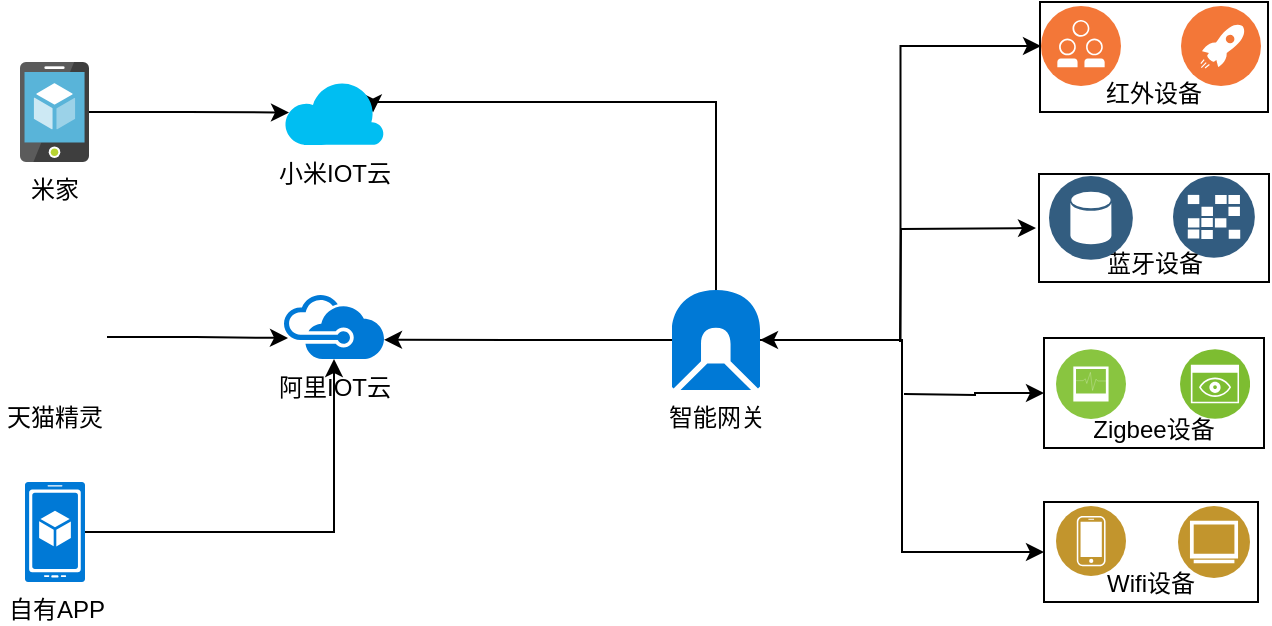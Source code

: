 <mxfile version="10.6.0" type="github"><diagram id="4iBj0gvIjweNAFqqKdLr" name="Page-1"><mxGraphModel dx="1394" dy="796" grid="1" gridSize="10" guides="1" tooltips="1" connect="1" arrows="1" fold="1" page="1" pageScale="1" pageWidth="1169" pageHeight="1654" math="0" shadow="0"><root><mxCell id="0"/><mxCell id="1" parent="0"/><mxCell id="-TRSj0vxlb3bjH_GF-LT-20" style="edgeStyle=orthogonalEdgeStyle;rounded=0;orthogonalLoop=1;jettySize=auto;html=1;exitX=0;exitY=0.5;exitDx=0;exitDy=0;exitPerimeter=0;entryX=1;entryY=0.7;entryDx=0;entryDy=0;entryPerimeter=0;" parent="1" source="-TRSj0vxlb3bjH_GF-LT-1" target="-TRSj0vxlb3bjH_GF-LT-6" edge="1"><mxGeometry relative="1" as="geometry"/></mxCell><mxCell id="-TRSj0vxlb3bjH_GF-LT-21" style="rounded=0;orthogonalLoop=1;jettySize=auto;html=1;exitX=0.5;exitY=0;exitDx=0;exitDy=0;exitPerimeter=0;entryX=0.89;entryY=0.5;entryDx=0;entryDy=0;entryPerimeter=0;edgeStyle=orthogonalEdgeStyle;" parent="1" source="-TRSj0vxlb3bjH_GF-LT-1" target="-TRSj0vxlb3bjH_GF-LT-7" edge="1"><mxGeometry relative="1" as="geometry"><Array as="points"><mxPoint x="606" y="210"/><mxPoint x="435" y="210"/></Array></mxGeometry></mxCell><mxCell id="-TRSj0vxlb3bjH_GF-LT-39" style="edgeStyle=orthogonalEdgeStyle;rounded=0;orthogonalLoop=1;jettySize=auto;html=1;exitX=1;exitY=0.5;exitDx=0;exitDy=0;exitPerimeter=0;entryX=0;entryY=0.5;entryDx=0;entryDy=0;" parent="1" source="-TRSj0vxlb3bjH_GF-LT-1" target="-TRSj0vxlb3bjH_GF-LT-32" edge="1"><mxGeometry relative="1" as="geometry"/></mxCell><mxCell id="-TRSj0vxlb3bjH_GF-LT-1" value="智能网关" style="shadow=0;dashed=0;html=1;strokeColor=none;labelPosition=center;verticalLabelPosition=bottom;verticalAlign=top;align=center;shape=mxgraph.mscae.cloud.gateway;fillColor=#0079D6;" parent="1" vertex="1"><mxGeometry x="584" y="304" width="44" height="50" as="geometry"/></mxCell><mxCell id="-TRSj0vxlb3bjH_GF-LT-17" style="edgeStyle=orthogonalEdgeStyle;rounded=0;orthogonalLoop=1;jettySize=auto;html=1;exitX=1;exitY=0.5;exitDx=0;exitDy=0;exitPerimeter=0;" parent="1" source="-TRSj0vxlb3bjH_GF-LT-3" target="-TRSj0vxlb3bjH_GF-LT-6" edge="1"><mxGeometry relative="1" as="geometry"/></mxCell><mxCell id="-TRSj0vxlb3bjH_GF-LT-3" value="自有APP" style="shadow=0;dashed=0;html=1;strokeColor=none;labelPosition=center;verticalLabelPosition=bottom;verticalAlign=top;align=center;shape=mxgraph.mscae.cloud.mobile_app;fillColor=#0079D6;" parent="1" vertex="1"><mxGeometry x="260.5" y="400" width="30" height="50" as="geometry"/></mxCell><mxCell id="-TRSj0vxlb3bjH_GF-LT-19" style="edgeStyle=orthogonalEdgeStyle;rounded=0;orthogonalLoop=1;jettySize=auto;html=1;entryX=0.05;entryY=0.5;entryDx=0;entryDy=0;entryPerimeter=0;" parent="1" source="-TRSj0vxlb3bjH_GF-LT-4" target="-TRSj0vxlb3bjH_GF-LT-7" edge="1"><mxGeometry relative="1" as="geometry"/></mxCell><mxCell id="-TRSj0vxlb3bjH_GF-LT-4" value="米家" style="aspect=fixed;html=1;perimeter=none;align=center;shadow=0;dashed=0;image;fontSize=12;image=img/lib/mscae/App_Service_Mobile_App.svg;" parent="1" vertex="1"><mxGeometry x="258" y="190" width="34.5" height="50" as="geometry"/></mxCell><mxCell id="-TRSj0vxlb3bjH_GF-LT-18" style="edgeStyle=orthogonalEdgeStyle;rounded=0;orthogonalLoop=1;jettySize=auto;html=1;exitX=1;exitY=0.5;exitDx=0;exitDy=0;entryX=0.04;entryY=0.672;entryDx=0;entryDy=0;entryPerimeter=0;" parent="1" source="-TRSj0vxlb3bjH_GF-LT-5" target="-TRSj0vxlb3bjH_GF-LT-6" edge="1"><mxGeometry relative="1" as="geometry"/></mxCell><mxCell id="-TRSj0vxlb3bjH_GF-LT-5" value="天猫精灵" style="shape=image;html=1;verticalAlign=top;verticalLabelPosition=bottom;labelBackgroundColor=#ffffff;imageAspect=0;aspect=fixed;image=https://cdn4.iconfinder.com/data/icons/essential-part-1/32/36-Smartphone-128.png" parent="1" vertex="1"><mxGeometry x="248.5" y="301" width="53" height="53" as="geometry"/></mxCell><mxCell id="-TRSj0vxlb3bjH_GF-LT-6" value="阿里IOT云" style="shadow=0;dashed=0;html=1;strokeColor=none;labelPosition=center;verticalLabelPosition=bottom;verticalAlign=top;align=center;shape=mxgraph.mscae.cloud.azure;fillColor=#0079D6;" parent="1" vertex="1"><mxGeometry x="390" y="306.5" width="50" height="32" as="geometry"/></mxCell><mxCell id="-TRSj0vxlb3bjH_GF-LT-7" value="小米IOT云" style="verticalLabelPosition=bottom;html=1;verticalAlign=top;align=center;strokeColor=none;fillColor=#00BEF2;shape=mxgraph.azure.cloud;" parent="1" vertex="1"><mxGeometry x="390" y="199" width="50" height="32.5" as="geometry"/></mxCell><mxCell id="-TRSj0vxlb3bjH_GF-LT-24" value="红外设备" style="rounded=0;whiteSpace=wrap;html=1;verticalAlign=bottom;" parent="1" vertex="1"><mxGeometry x="768" y="160" width="114" height="55" as="geometry"/></mxCell><mxCell id="-TRSj0vxlb3bjH_GF-LT-40" style="edgeStyle=orthogonalEdgeStyle;rounded=0;orthogonalLoop=1;jettySize=auto;html=1;exitX=0;exitY=0.5;exitDx=0;exitDy=0;endArrow=none;endFill=0;startArrow=classic;startFill=1;" parent="1" edge="1"><mxGeometry relative="1" as="geometry"><mxPoint x="698" y="330" as="targetPoint"/><mxPoint x="766" y="273" as="sourcePoint"/></mxGeometry></mxCell><mxCell id="-TRSj0vxlb3bjH_GF-LT-26" value="蓝牙设备" style="rounded=0;whiteSpace=wrap;html=1;verticalAlign=bottom;" parent="1" vertex="1"><mxGeometry x="767.5" y="246" width="115" height="54" as="geometry"/></mxCell><mxCell id="-TRSj0vxlb3bjH_GF-LT-43" style="edgeStyle=orthogonalEdgeStyle;rounded=0;orthogonalLoop=1;jettySize=auto;html=1;exitX=0;exitY=0.5;exitDx=0;exitDy=0;startArrow=classic;startFill=1;endArrow=none;endFill=0;" parent="1" source="-TRSj0vxlb3bjH_GF-LT-27" edge="1"><mxGeometry relative="1" as="geometry"><mxPoint x="700" y="356" as="targetPoint"/></mxGeometry></mxCell><mxCell id="-TRSj0vxlb3bjH_GF-LT-27" value="Zigbee设备" style="rounded=0;whiteSpace=wrap;html=1;verticalAlign=bottom;" parent="1" vertex="1"><mxGeometry x="770" y="328" width="110" height="55" as="geometry"/></mxCell><mxCell id="-TRSj0vxlb3bjH_GF-LT-42" style="edgeStyle=orthogonalEdgeStyle;rounded=0;orthogonalLoop=1;jettySize=auto;html=1;exitX=0;exitY=0.5;exitDx=0;exitDy=0;entryX=1;entryY=0.5;entryDx=0;entryDy=0;entryPerimeter=0;startArrow=classic;startFill=1;endArrow=classic;endFill=1;" parent="1" source="-TRSj0vxlb3bjH_GF-LT-28" target="-TRSj0vxlb3bjH_GF-LT-1" edge="1"><mxGeometry relative="1" as="geometry"/></mxCell><mxCell id="-TRSj0vxlb3bjH_GF-LT-28" value="Wifi设备" style="rounded=0;whiteSpace=wrap;html=1;verticalAlign=bottom;" parent="1" vertex="1"><mxGeometry x="770" y="410" width="107" height="50" as="geometry"/></mxCell><mxCell id="-TRSj0vxlb3bjH_GF-LT-29" value="" style="aspect=fixed;perimeter=ellipsePerimeter;html=1;align=center;shadow=0;dashed=0;image;image=img/lib/ibm/infrastructure/diagnostics.svg;" parent="1" vertex="1"><mxGeometry x="776" y="333.5" width="35" height="35" as="geometry"/></mxCell><mxCell id="-TRSj0vxlb3bjH_GF-LT-30" value="" style="aspect=fixed;perimeter=ellipsePerimeter;html=1;align=center;shadow=0;dashed=0;image;image=img/lib/ibm/infrastructure/monitoring.svg;" parent="1" vertex="1"><mxGeometry x="838" y="333.5" width="35" height="35" as="geometry"/></mxCell><mxCell id="-TRSj0vxlb3bjH_GF-LT-32" value="" style="aspect=fixed;perimeter=ellipsePerimeter;html=1;align=center;shadow=0;dashed=0;image;image=img/lib/ibm/devops/collaborative_development.svg;" parent="1" vertex="1"><mxGeometry x="768.5" y="162" width="40" height="40" as="geometry"/></mxCell><mxCell id="-TRSj0vxlb3bjH_GF-LT-33" value="" style="aspect=fixed;perimeter=ellipsePerimeter;html=1;align=center;shadow=0;dashed=0;image;image=img/lib/ibm/devops/continuous_deploy.svg;" parent="1" vertex="1"><mxGeometry x="838.5" y="162" width="40" height="40" as="geometry"/></mxCell><mxCell id="-TRSj0vxlb3bjH_GF-LT-34" value="" style="aspect=fixed;perimeter=ellipsePerimeter;html=1;align=center;shadow=0;dashed=0;image;image=img/lib/ibm/users/device.svg;" parent="1" vertex="1"><mxGeometry x="776" y="412" width="35" height="35" as="geometry"/></mxCell><mxCell id="-TRSj0vxlb3bjH_GF-LT-35" value="" style="aspect=fixed;perimeter=ellipsePerimeter;html=1;align=center;shadow=0;dashed=0;image;image=img/lib/ibm/users/browser.svg;" parent="1" vertex="1"><mxGeometry x="837" y="412" width="36" height="36" as="geometry"/></mxCell><mxCell id="-TRSj0vxlb3bjH_GF-LT-36" value="" style="aspect=fixed;perimeter=ellipsePerimeter;html=1;align=center;shadow=0;dashed=0;image;image=img/lib/ibm/data/data_services.svg;" parent="1" vertex="1"><mxGeometry x="772.5" y="247" width="42" height="42" as="geometry"/></mxCell><mxCell id="-TRSj0vxlb3bjH_GF-LT-37" value="" style="aspect=fixed;perimeter=ellipsePerimeter;html=1;align=center;shadow=0;dashed=0;image;image=img/lib/ibm/data/caches.svg;" parent="1" vertex="1"><mxGeometry x="834.5" y="247" width="41" height="41" as="geometry"/></mxCell></root></mxGraphModel></diagram></mxfile>